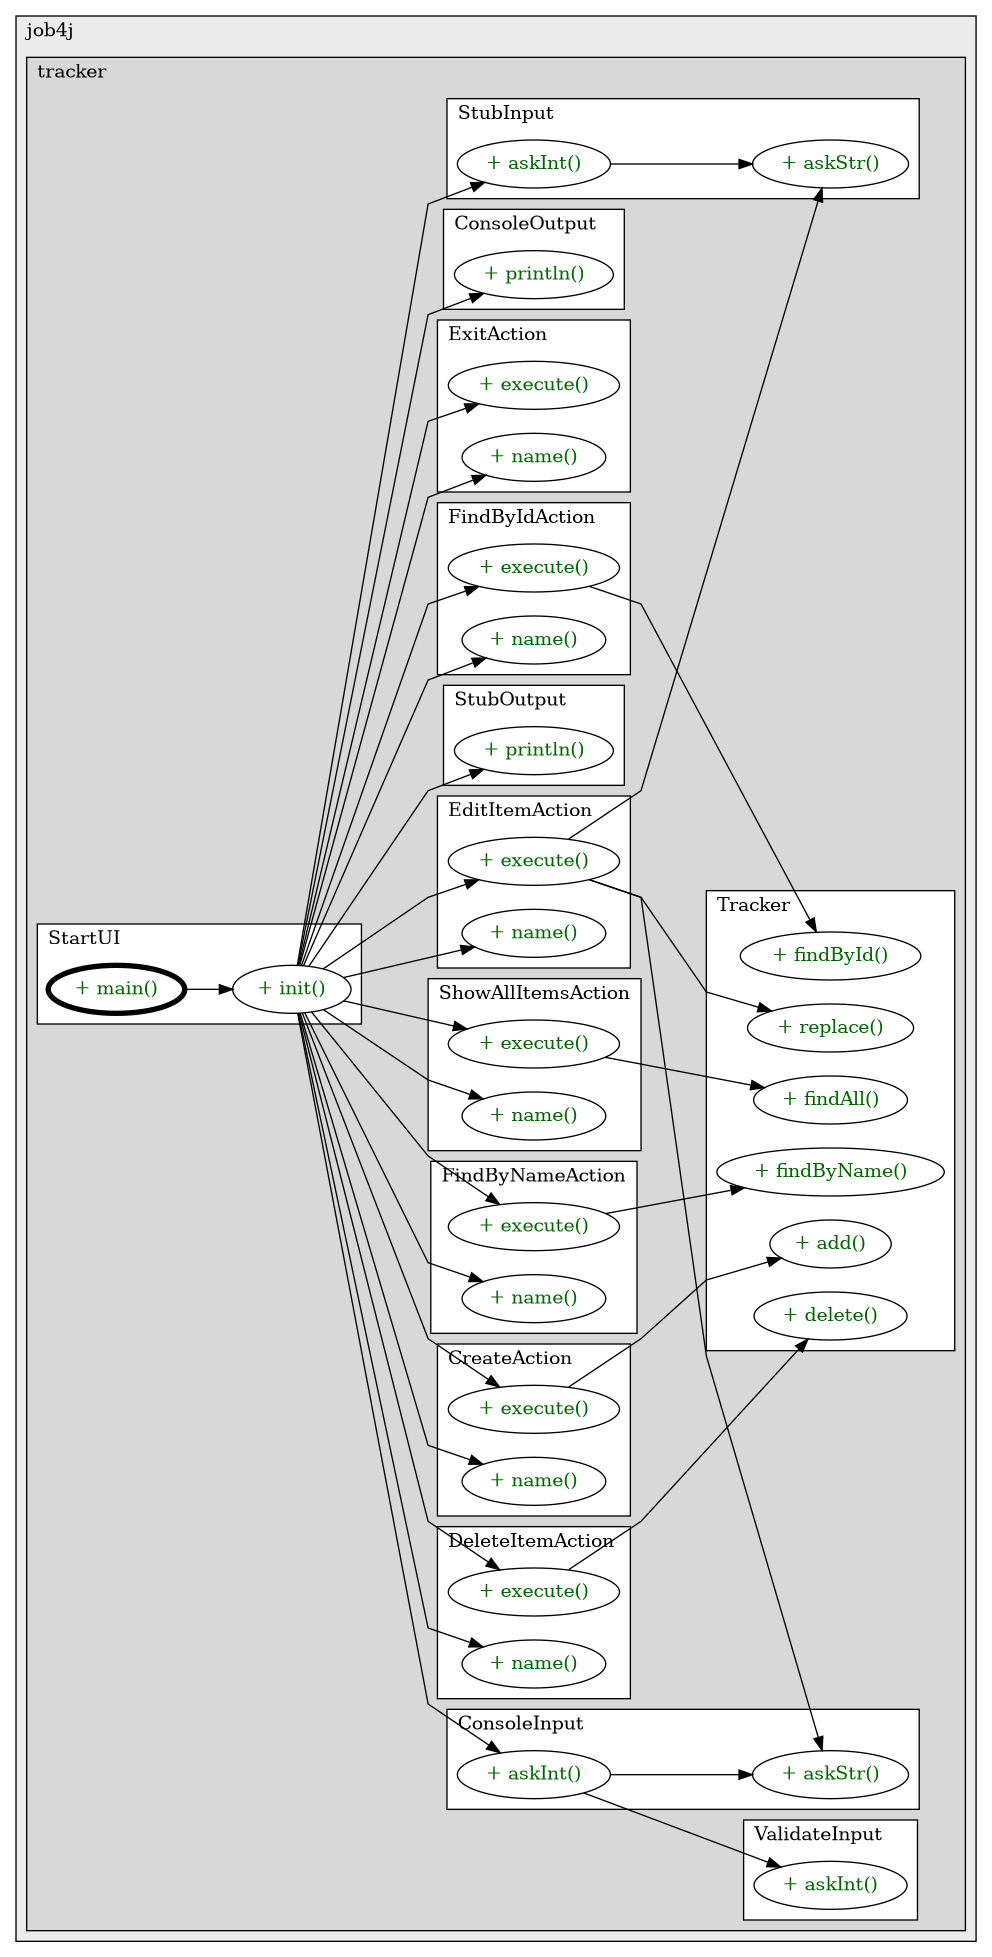 @startuml

/' diagram meta data start
config=CallConfiguration;
{
  "rootMethod": "ru.job4j.tracker.StartUI#main(String[])",
  "projectClassification": {
    "searchMode": "OpenProject", // OpenProject, AllProjects
    "includedProjects": "",
    "pathEndKeywords": "*.impl",
    "isClientPath": "",
    "isClientName": "",
    "isTestPath": "",
    "isTestName": "",
    "isMappingPath": "",
    "isMappingName": "",
    "isDataAccessPath": "",
    "isDataAccessName": "",
    "isDataStructurePath": "",
    "isDataStructureName": "",
    "isInterfaceStructuresPath": "",
    "isInterfaceStructuresName": "",
    "isEntryPointPath": "",
    "isEntryPointName": ""
  },
  "graphRestriction": {
    "classPackageExcludeFilter": "",
    "classPackageIncludeFilter": "",
    "classNameExcludeFilter": "",
    "classNameIncludeFilter": "",
    "methodNameExcludeFilter": "",
    "methodNameIncludeFilter": "",
    "removeByInheritance": "", // inheritance/annotation based filtering is done in a second step
    "removeByAnnotation": "",
    "removeByClassPackage": "", // cleanup the graph after inheritance/annotation based filtering is done
    "removeByClassName": "",
    "cutMappings": false,
    "cutEnum": true,
    "cutTests": true,
    "cutClient": true,
    "cutDataAccess": true,
    "cutInterfaceStructures": true,
    "cutDataStructures": true,
    "cutGetterAndSetter": true,
    "cutConstructors": true
  },
  "graphTraversal": {
    "forwardDepth": 3,
    "backwardDepth": 3,
    "classPackageExcludeFilter": "",
    "classPackageIncludeFilter": "",
    "classNameExcludeFilter": "",
    "classNameIncludeFilter": "",
    "methodNameExcludeFilter": "",
    "methodNameIncludeFilter": "",
    "hideMappings": false,
    "hideDataStructures": false,
    "hidePrivateMethods": true,
    "hideInterfaceCalls": true, // indirection: implementation -> interface (is hidden) -> implementation
    "onlyShowApplicationEntryPoints": false // root node is included
  },
  "details": {
    "aggregation": "GroupByClass", // ByClass, GroupByClass, None
    "showMethodParametersTypes": false,
    "showMethodParametersNames": false,
    "showMethodReturnType": false,
    "showPackageLevels": 2,
    "showCallOrder": false,
    "edgeMode": "MethodsOnly", // TypesOnly, MethodsOnly, TypesAndMethods, MethodsAndDirectTypeUsage
    "showDetailedClassStructure": false
  },
  "rootClass": "ru.job4j.tracker.StartUI"
}
diagram meta data end '/



digraph g {
    rankdir="LR"
    splines=polyline
    

'nodes 
subgraph cluster_101295923 { 
   	label=job4j
	labeljust=l
	fillcolor="#ececec"
	style=filled
   
   subgraph cluster_2048152707 { 
   	label=tracker
	labeljust=l
	fillcolor="#d8d8d8"
	style=filled
   
   subgraph cluster_1000887473 { 
   	label=EditItemAction
	labeljust=l
	fillcolor=white
	style=filled
   
   EditItemAction1610464494XXXexecute1684883782[
	label="+ execute()"
	style=filled
	fillcolor=white
	tooltip="EditItemAction

null"
	fontcolor=darkgreen
];

EditItemAction1610464494XXXname0[
	label="+ name()"
	style=filled
	fillcolor=white
	tooltip="EditItemAction

null"
	fontcolor=darkgreen
];
} 

subgraph cluster_155940494 { 
   	label=ShowAllItemsAction
	labeljust=l
	fillcolor=white
	style=filled
   
   ShowAllItemsAction1610464494XXXexecute1684883782[
	label="+ execute()"
	style=filled
	fillcolor=white
	tooltip="ShowAllItemsAction

null"
	fontcolor=darkgreen
];

ShowAllItemsAction1610464494XXXname0[
	label="+ name()"
	style=filled
	fillcolor=white
	tooltip="ShowAllItemsAction

null"
	fontcolor=darkgreen
];
} 

subgraph cluster_1578201028 { 
   	label=Tracker
	labeljust=l
	fillcolor=white
	style=filled
   
   Tracker1610464494XXXadd2289459[
	label="+ add()"
	style=filled
	fillcolor=white
	tooltip="Tracker

null"
	fontcolor=darkgreen
];

Tracker1610464494XXXdelete104431[
	label="+ delete()"
	style=filled
	fillcolor=white
	tooltip="Tracker

null"
	fontcolor=darkgreen
];

Tracker1610464494XXXfindAll0[
	label="+ findAll()"
	style=filled
	fillcolor=white
	tooltip="Tracker

null"
	fontcolor=darkgreen
];

Tracker1610464494XXXfindById104431[
	label="+ findById()"
	style=filled
	fillcolor=white
	tooltip="Tracker

null"
	fontcolor=darkgreen
];

Tracker1610464494XXXfindByName1808118735[
	label="+ findByName()"
	style=filled
	fillcolor=white
	tooltip="Tracker

null"
	fontcolor=darkgreen
];

Tracker1610464494XXXreplace1205812394[
	label="+ replace()"
	style=filled
	fillcolor=white
	tooltip="Tracker

null"
	fontcolor=darkgreen
];
} 

subgraph cluster_1843773104 { 
   	label=DeleteItemAction
	labeljust=l
	fillcolor=white
	style=filled
   
   DeleteItemAction1610464494XXXexecute1684883782[
	label="+ execute()"
	style=filled
	fillcolor=white
	tooltip="DeleteItemAction

null"
	fontcolor=darkgreen
];

DeleteItemAction1610464494XXXname0[
	label="+ name()"
	style=filled
	fillcolor=white
	tooltip="DeleteItemAction

null"
	fontcolor=darkgreen
];
} 

subgraph cluster_1886975866 { 
   	label=StartUI
	labeljust=l
	fillcolor=white
	style=filled
   
   StartUI1610464494XXXinit1456823761[
	label="+ init()"
	style=filled
	fillcolor=white
	tooltip="StartUI

null"
	fontcolor=darkgreen
];

StartUI1610464494XXXmain1859653459[
	label="+ main()"
	style=filled
	fillcolor=white
	tooltip="StartUI

null"
	penwidth=4
	fontcolor=darkgreen
];
} 

subgraph cluster_30779342 { 
   	label=CreateAction
	labeljust=l
	fillcolor=white
	style=filled
   
   CreateAction1610464494XXXexecute1684883782[
	label="+ execute()"
	style=filled
	fillcolor=white
	tooltip="CreateAction

null"
	fontcolor=darkgreen
];

CreateAction1610464494XXXname0[
	label="+ name()"
	style=filled
	fillcolor=white
	tooltip="CreateAction

null"
	fontcolor=darkgreen
];
} 

subgraph cluster_311457233 { 
   	label=ConsoleInput
	labeljust=l
	fillcolor=white
	style=filled
   
   ConsoleInput1610464494XXXaskInt1808118735[
	label="+ askInt()"
	style=filled
	fillcolor=white
	tooltip="ConsoleInput

null"
	fontcolor=darkgreen
];

ConsoleInput1610464494XXXaskStr1808118735[
	label="+ askStr()"
	style=filled
	fillcolor=white
	tooltip="ConsoleInput

null"
	fontcolor=darkgreen
];
} 

subgraph cluster_351412179 { 
   	label=FindByNameAction
	labeljust=l
	fillcolor=white
	style=filled
   
   FindByNameAction1610464494XXXexecute1684883782[
	label="+ execute()"
	style=filled
	fillcolor=white
	tooltip="FindByNameAction

null"
	fontcolor=darkgreen
];

FindByNameAction1610464494XXXname0[
	label="+ name()"
	style=filled
	fillcolor=white
	tooltip="FindByNameAction

null"
	fontcolor=darkgreen
];
} 

subgraph cluster_519031755 { 
   	label=StubOutput
	labeljust=l
	fillcolor=white
	style=filled
   
   StubOutput1610464494XXXprintln1939501217[
	label="+ println()"
	style=filled
	fillcolor=white
	tooltip="StubOutput

null"
	fontcolor=darkgreen
];
} 

subgraph cluster_629979581 { 
   	label=FindByIdAction
	labeljust=l
	fillcolor=white
	style=filled
   
   FindByIdAction1610464494XXXexecute1684883782[
	label="+ execute()"
	style=filled
	fillcolor=white
	tooltip="FindByIdAction

null"
	fontcolor=darkgreen
];

FindByIdAction1610464494XXXname0[
	label="+ name()"
	style=filled
	fillcolor=white
	tooltip="FindByIdAction

null"
	fontcolor=darkgreen
];
} 

subgraph cluster_725758608 { 
   	label=ExitAction
	labeljust=l
	fillcolor=white
	style=filled
   
   ExitAction1610464494XXXexecute1684883782[
	label="+ execute()"
	style=filled
	fillcolor=white
	tooltip="ExitAction

null"
	fontcolor=darkgreen
];

ExitAction1610464494XXXname0[
	label="+ name()"
	style=filled
	fillcolor=white
	tooltip="ExitAction

null"
	fontcolor=darkgreen
];
} 

subgraph cluster_886885572 { 
   	label=ConsoleOutput
	labeljust=l
	fillcolor=white
	style=filled
   
   ConsoleOutput1610464494XXXprintln1939501217[
	label="+ println()"
	style=filled
	fillcolor=white
	tooltip="ConsoleOutput

null"
	fontcolor=darkgreen
];
} 

subgraph cluster_980820928 { 
   	label=StubInput
	labeljust=l
	fillcolor=white
	style=filled
   
   StubInput1610464494XXXaskInt1808118735[
	label="+ askInt()"
	style=filled
	fillcolor=white
	tooltip="StubInput

null"
	fontcolor=darkgreen
];

StubInput1610464494XXXaskStr1808118735[
	label="+ askStr()"
	style=filled
	fillcolor=white
	tooltip="StubInput

null"
	fontcolor=darkgreen
];
} 

subgraph cluster_981896616 { 
   	label=ValidateInput
	labeljust=l
	fillcolor=white
	style=filled
   
   ValidateInput1610464494XXXaskInt1808118735[
	label="+ askInt()"
	style=filled
	fillcolor=white
	tooltip="ValidateInput

null"
	fontcolor=darkgreen
];
} 
} 
} 

'edges    
ConsoleInput1610464494XXXaskInt1808118735 -> ConsoleInput1610464494XXXaskStr1808118735;
ConsoleInput1610464494XXXaskInt1808118735 -> ValidateInput1610464494XXXaskInt1808118735;
CreateAction1610464494XXXexecute1684883782 -> Tracker1610464494XXXadd2289459;
DeleteItemAction1610464494XXXexecute1684883782 -> Tracker1610464494XXXdelete104431;
EditItemAction1610464494XXXexecute1684883782 -> ConsoleInput1610464494XXXaskStr1808118735;
EditItemAction1610464494XXXexecute1684883782 -> StubInput1610464494XXXaskStr1808118735;
EditItemAction1610464494XXXexecute1684883782 -> Tracker1610464494XXXreplace1205812394;
FindByIdAction1610464494XXXexecute1684883782 -> Tracker1610464494XXXfindById104431;
FindByNameAction1610464494XXXexecute1684883782 -> Tracker1610464494XXXfindByName1808118735;
ShowAllItemsAction1610464494XXXexecute1684883782 -> Tracker1610464494XXXfindAll0;
StartUI1610464494XXXinit1456823761 -> ConsoleInput1610464494XXXaskInt1808118735;
StartUI1610464494XXXinit1456823761 -> ConsoleOutput1610464494XXXprintln1939501217;
StartUI1610464494XXXinit1456823761 -> CreateAction1610464494XXXexecute1684883782;
StartUI1610464494XXXinit1456823761 -> CreateAction1610464494XXXname0;
StartUI1610464494XXXinit1456823761 -> DeleteItemAction1610464494XXXexecute1684883782;
StartUI1610464494XXXinit1456823761 -> DeleteItemAction1610464494XXXname0;
StartUI1610464494XXXinit1456823761 -> EditItemAction1610464494XXXexecute1684883782;
StartUI1610464494XXXinit1456823761 -> EditItemAction1610464494XXXname0;
StartUI1610464494XXXinit1456823761 -> ExitAction1610464494XXXexecute1684883782;
StartUI1610464494XXXinit1456823761 -> ExitAction1610464494XXXname0;
StartUI1610464494XXXinit1456823761 -> FindByIdAction1610464494XXXexecute1684883782;
StartUI1610464494XXXinit1456823761 -> FindByIdAction1610464494XXXname0;
StartUI1610464494XXXinit1456823761 -> FindByNameAction1610464494XXXexecute1684883782;
StartUI1610464494XXXinit1456823761 -> FindByNameAction1610464494XXXname0;
StartUI1610464494XXXinit1456823761 -> ShowAllItemsAction1610464494XXXexecute1684883782;
StartUI1610464494XXXinit1456823761 -> ShowAllItemsAction1610464494XXXname0;
StartUI1610464494XXXinit1456823761 -> StubInput1610464494XXXaskInt1808118735;
StartUI1610464494XXXinit1456823761 -> StubOutput1610464494XXXprintln1939501217;
StartUI1610464494XXXmain1859653459 -> StartUI1610464494XXXinit1456823761;
StubInput1610464494XXXaskInt1808118735 -> StubInput1610464494XXXaskStr1808118735;
    
}
@enduml
